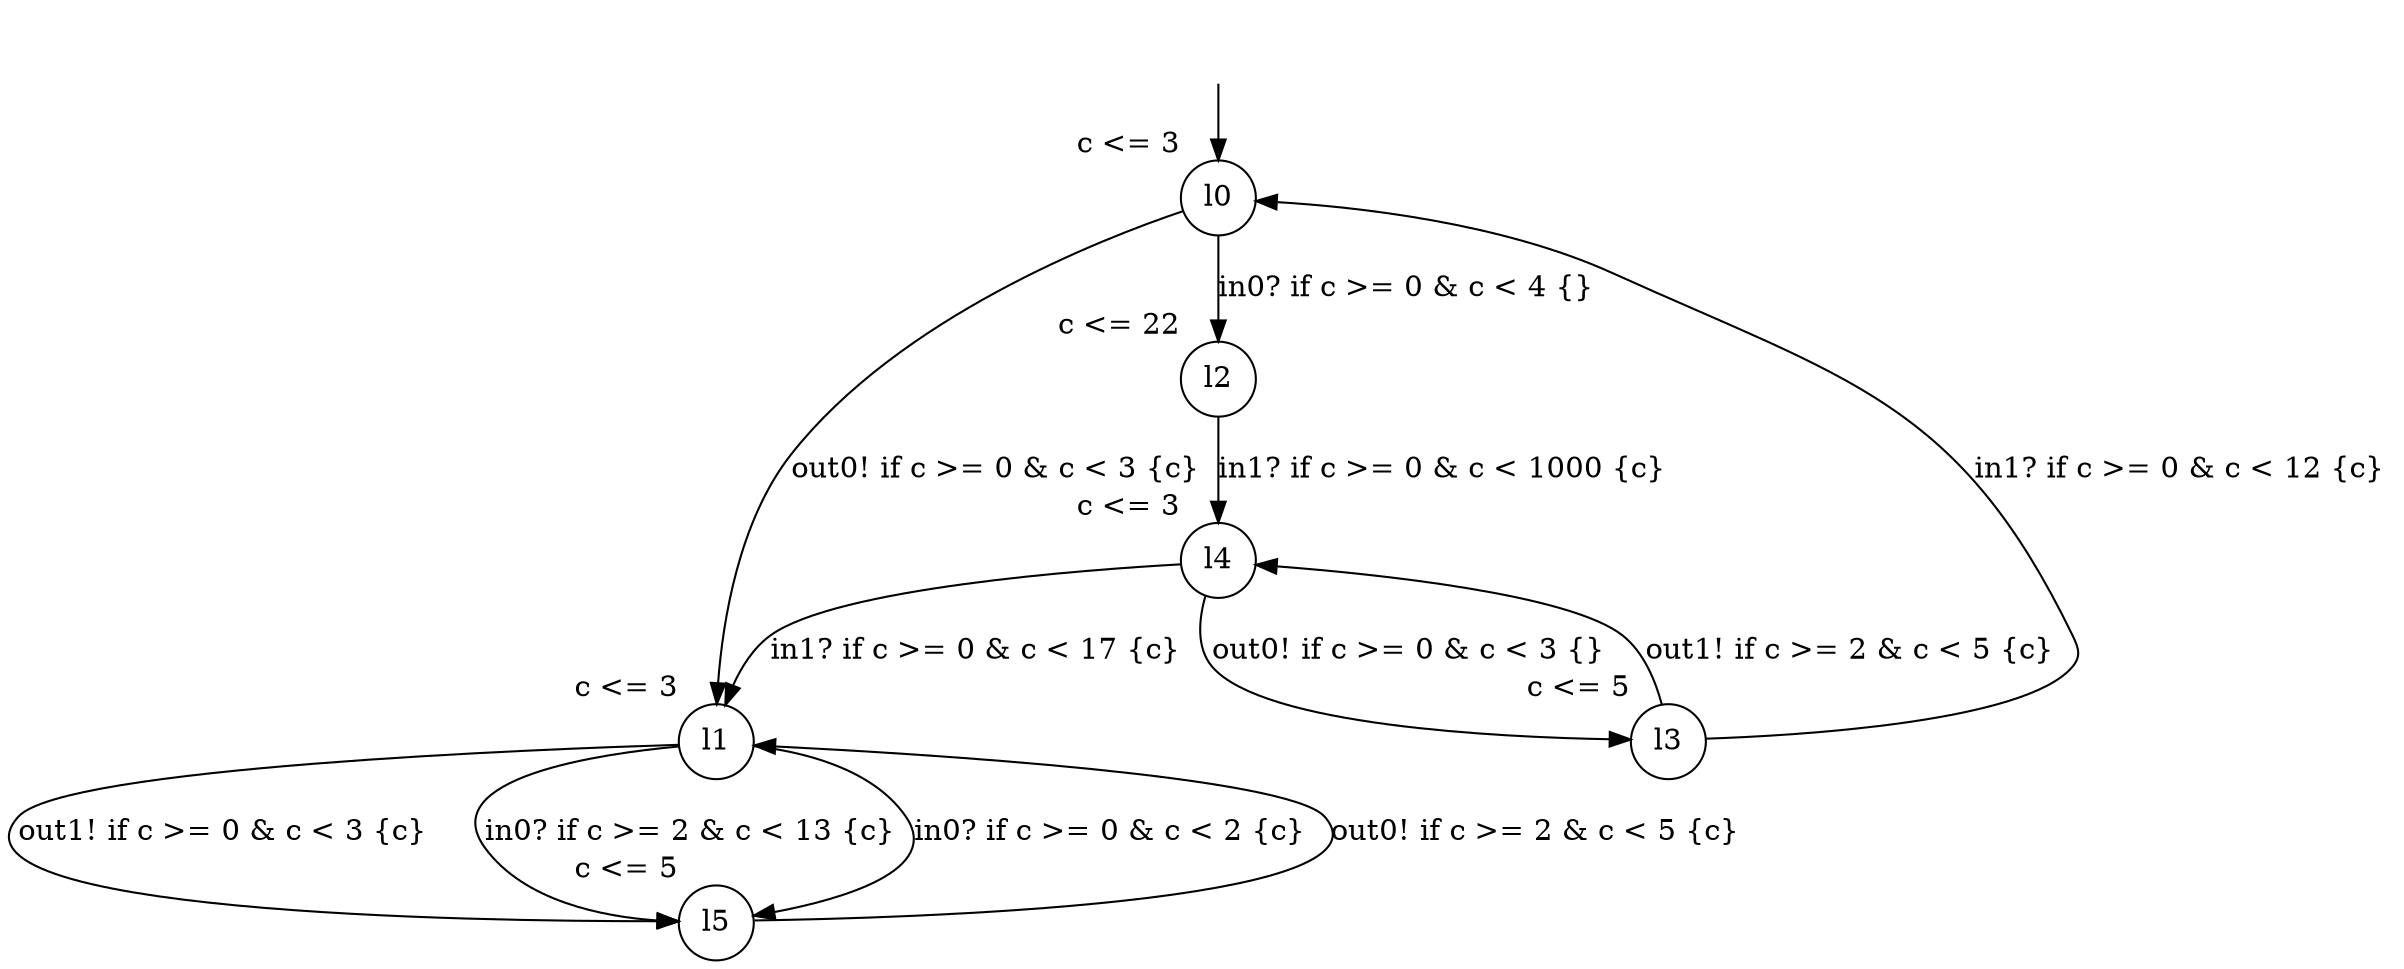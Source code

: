 digraph g {
__start0 [label="" shape="none"];
l0 [shape="circle" margin=0 label="l0", xlabel="c <= 3"];
l1 [shape="circle" margin=0 label="l1", xlabel="c <= 3"];
l2 [shape="circle" margin=0 label="l2", xlabel="c <= 22"];
l3 [shape="circle" margin=0 label="l3", xlabel="c <= 5"];
l4 [shape="circle" margin=0 label="l4", xlabel="c <= 3"];
l5 [shape="circle" margin=0 label="l5", xlabel="c <= 5"];
l0 -> l2 [label="in0? if c >= 0 & c < 4 {} "];
l0 -> l1 [label="out0! if c >= 0 & c < 3 {c} "];
l1 -> l5 [label="out1! if c >= 0 & c < 3 {c} "];
l1 -> l5 [label="in0? if c >= 2 & c < 13 {c} "];
l1 -> l5 [label="in0? if c >= 0 & c < 2 {c} "];
l2 -> l4 [label="in1? if c >= 0 & c < 1000 {c} "];
l3 -> l4 [label="out1! if c >= 2 & c < 5 {c} "];
l3 -> l0 [label="in1? if c >= 0 & c < 12 {c} "];
l4 -> l1 [label="in1? if c >= 0 & c < 17 {c} "];
l4 -> l3 [label="out0! if c >= 0 & c < 3 {} "];
l5 -> l1 [label="out0! if c >= 2 & c < 5 {c} "];
__start0 -> l0;
}

